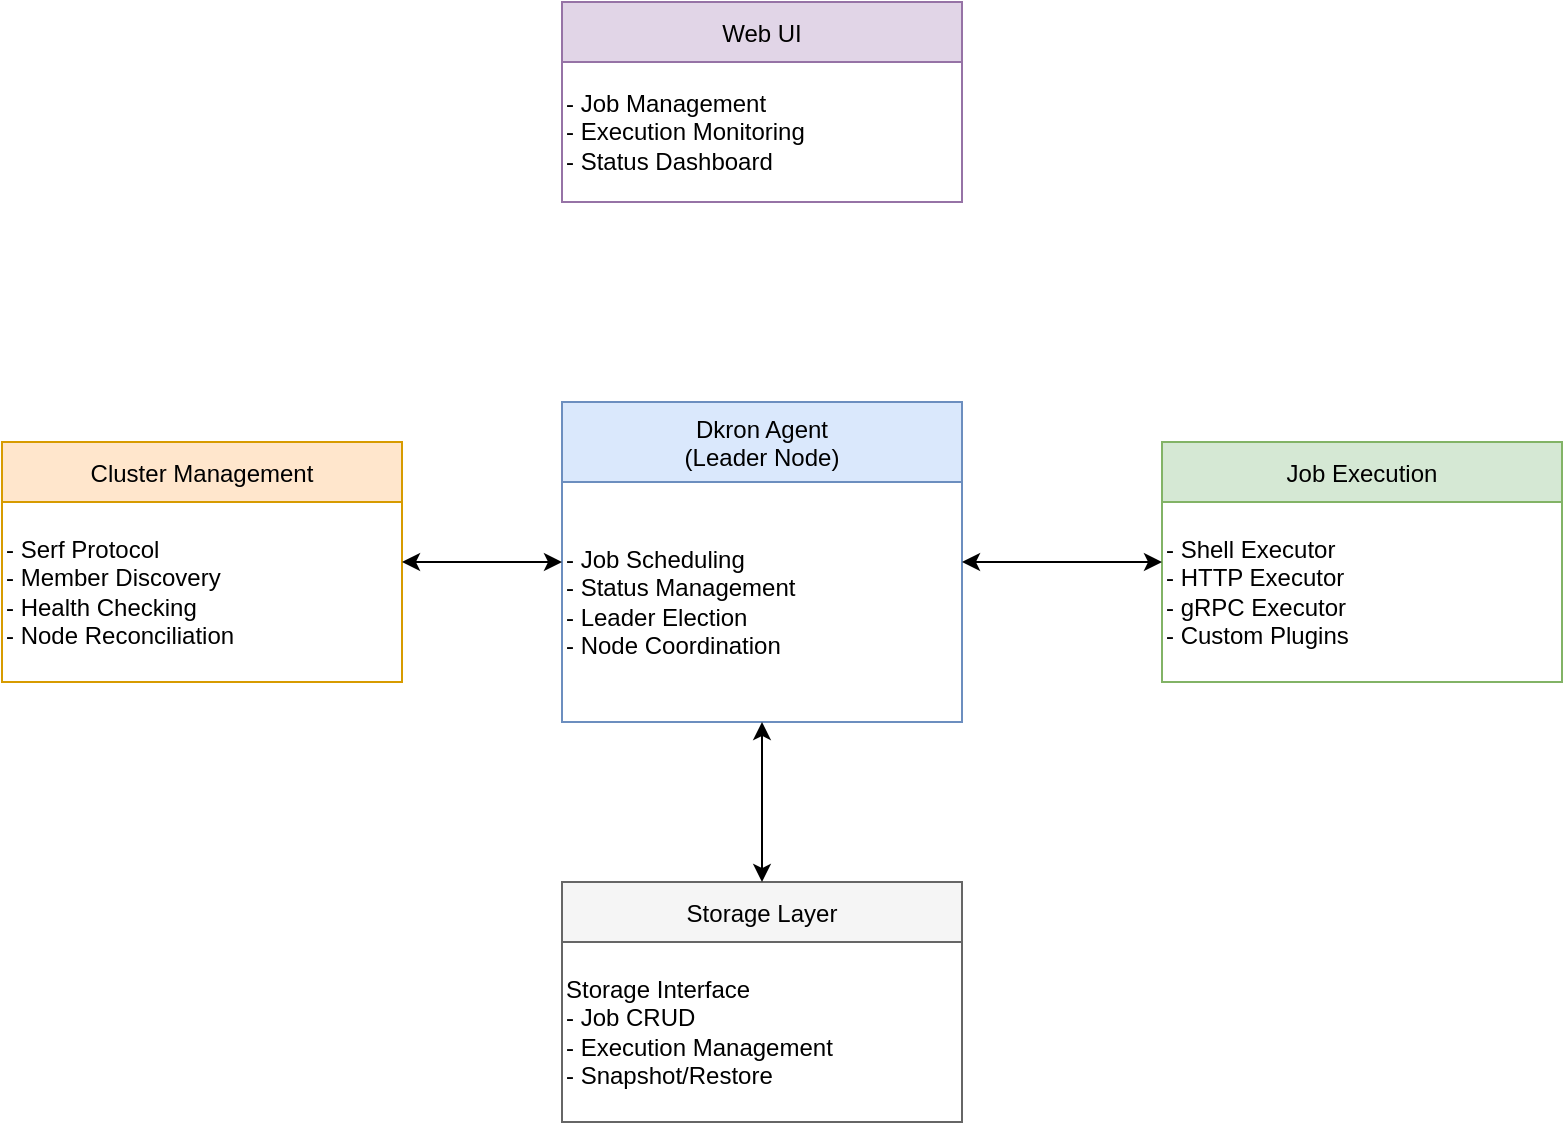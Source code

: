 <mxfile version="26.0.16">
  <diagram name="Dkron Architecture" id="tESkjAOH3biIa17C29sl">
    <mxGraphModel dx="1827" dy="668" grid="1" gridSize="10" guides="1" tooltips="1" connect="1" arrows="1" fold="1" page="1" pageScale="1" pageWidth="850" pageHeight="1100" math="0" shadow="0">
      <root>
        <mxCell id="0" />
        <mxCell id="1" parent="0" />
        <mxCell id="ZyQh9SFw0FTJ8lyeEP4f-16" value="Dkron Agent&#xa;(Leader Node)" style="swimlane;fontStyle=0;childLayout=stackLayout;horizontal=1;startSize=40;horizontalStack=0;resizeParent=1;resizeParentMax=0;resizeLast=0;collapsible=1;marginBottom=0;fillColor=#dae8fc;strokeColor=#6c8ebf;" vertex="1" parent="1">
          <mxGeometry x="270" y="720" width="200" height="160" as="geometry" />
        </mxCell>
        <mxCell id="ZyQh9SFw0FTJ8lyeEP4f-17" value="- Job Scheduling&#xa;- Status Management&#xa;- Leader Election&#xa;- Node Coordination" style="text;html=1;strokeColor=none;fillColor=none;align=left;verticalAlign=middle;whiteSpace=wrap;rounded=0;" vertex="1" parent="ZyQh9SFw0FTJ8lyeEP4f-16">
          <mxGeometry y="40" width="200" height="120" as="geometry" />
        </mxCell>
        <mxCell id="ZyQh9SFw0FTJ8lyeEP4f-18" value="Storage Layer" style="swimlane;fontStyle=0;childLayout=stackLayout;horizontal=1;startSize=30;horizontalStack=0;resizeParent=1;resizeParentMax=0;resizeLast=0;collapsible=1;marginBottom=0;fillColor=#f5f5f5;strokeColor=#666666;" vertex="1" parent="1">
          <mxGeometry x="270" y="960" width="200" height="120" as="geometry" />
        </mxCell>
        <mxCell id="ZyQh9SFw0FTJ8lyeEP4f-19" value="Storage Interface&#xa;- Job CRUD&#xa;- Execution Management&#xa;- Snapshot/Restore" style="text;html=1;strokeColor=none;fillColor=none;align=left;verticalAlign=middle;whiteSpace=wrap;rounded=0;" vertex="1" parent="ZyQh9SFw0FTJ8lyeEP4f-18">
          <mxGeometry y="30" width="200" height="90" as="geometry" />
        </mxCell>
        <mxCell id="ZyQh9SFw0FTJ8lyeEP4f-20" value="Cluster Management" style="swimlane;fontStyle=0;childLayout=stackLayout;horizontal=1;startSize=30;horizontalStack=0;resizeParent=1;resizeParentMax=0;resizeLast=0;collapsible=1;marginBottom=0;fillColor=#ffe6cc;strokeColor=#d79b00;" vertex="1" parent="1">
          <mxGeometry x="-10" y="740" width="200" height="120" as="geometry" />
        </mxCell>
        <mxCell id="ZyQh9SFw0FTJ8lyeEP4f-21" value="- Serf Protocol&#xa;- Member Discovery&#xa;- Health Checking&#xa;- Node Reconciliation" style="text;html=1;strokeColor=none;fillColor=none;align=left;verticalAlign=middle;whiteSpace=wrap;rounded=0;" vertex="1" parent="ZyQh9SFw0FTJ8lyeEP4f-20">
          <mxGeometry y="30" width="200" height="90" as="geometry" />
        </mxCell>
        <mxCell id="ZyQh9SFw0FTJ8lyeEP4f-22" value="Job Execution" style="swimlane;fontStyle=0;childLayout=stackLayout;horizontal=1;startSize=30;horizontalStack=0;resizeParent=1;resizeParentMax=0;resizeLast=0;collapsible=1;marginBottom=0;fillColor=#d5e8d4;strokeColor=#82b366;" vertex="1" parent="1">
          <mxGeometry x="570" y="740" width="200" height="120" as="geometry" />
        </mxCell>
        <mxCell id="ZyQh9SFw0FTJ8lyeEP4f-23" value="- Shell Executor&#xa;- HTTP Executor&#xa;- gRPC Executor&#xa;- Custom Plugins" style="text;html=1;strokeColor=none;fillColor=none;align=left;verticalAlign=middle;whiteSpace=wrap;rounded=0;" vertex="1" parent="ZyQh9SFw0FTJ8lyeEP4f-22">
          <mxGeometry y="30" width="200" height="90" as="geometry" />
        </mxCell>
        <mxCell id="ZyQh9SFw0FTJ8lyeEP4f-24" value="Web UI" style="swimlane;fontStyle=0;childLayout=stackLayout;horizontal=1;startSize=30;horizontalStack=0;resizeParent=1;resizeParentMax=0;resizeLast=0;collapsible=1;marginBottom=0;fillColor=#e1d5e7;strokeColor=#9673a6;" vertex="1" parent="1">
          <mxGeometry x="270" y="520" width="200" height="100" as="geometry" />
        </mxCell>
        <mxCell id="ZyQh9SFw0FTJ8lyeEP4f-25" value="- Job Management&#xa;- Execution Monitoring&#xa;- Status Dashboard" style="text;html=1;strokeColor=none;fillColor=none;align=left;verticalAlign=middle;whiteSpace=wrap;rounded=0;" vertex="1" parent="ZyQh9SFw0FTJ8lyeEP4f-24">
          <mxGeometry y="30" width="200" height="70" as="geometry" />
        </mxCell>
        <mxCell id="ZyQh9SFw0FTJ8lyeEP4f-26" value="" style="endArrow=classic;startArrow=classic;html=1;rounded=0;exitX=0.5;exitY=0;exitDx=0;exitDy=0;entryX=0.5;entryY=1;entryDx=0;entryDy=0;" edge="1" parent="1" source="ZyQh9SFw0FTJ8lyeEP4f-18" target="ZyQh9SFw0FTJ8lyeEP4f-16">
          <mxGeometry relative="1" as="geometry" />
        </mxCell>
        <mxCell id="ZyQh9SFw0FTJ8lyeEP4f-27" value="" style="endArrow=classic;startArrow=classic;html=1;rounded=0;exitX=1;exitY=0.5;exitDx=0;exitDy=0;entryX=0;entryY=0.5;entryDx=0;entryDy=0;" edge="1" parent="1" source="ZyQh9SFw0FTJ8lyeEP4f-20" target="ZyQh9SFw0FTJ8lyeEP4f-16">
          <mxGeometry relative="1" as="geometry" />
        </mxCell>
        <mxCell id="ZyQh9SFw0FTJ8lyeEP4f-28" value="" style="endArrow=classic;startArrow=classic;html=1;rounded=0;exitX=1;exitY=0.5;exitDx=0;exitDy=0;entryX=0;entryY=0.5;entryDx=0;entryDy=0;" edge="1" parent="1" source="ZyQh9SFw0FTJ8lyeEP4f-16" target="ZyQh9SFw0FTJ8lyeEP4f-22">
          <mxGeometry relative="1" as="geometry" />
        </mxCell>
      </root>
    </mxGraphModel>
  </diagram>
</mxfile>
